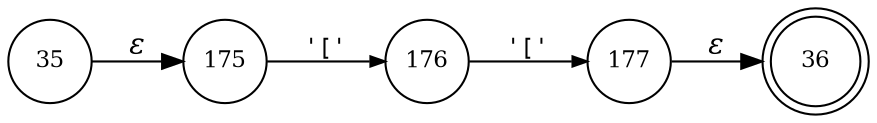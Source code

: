 digraph ATN {
rankdir=LR;
s36[fontsize=11, label="36", shape=doublecircle, fixedsize=true, width=.6];
s176[fontsize=11,label="176", shape=circle, fixedsize=true, width=.55, peripheries=1];
s177[fontsize=11,label="177", shape=circle, fixedsize=true, width=.55, peripheries=1];
s35[fontsize=11,label="35", shape=circle, fixedsize=true, width=.55, peripheries=1];
s175[fontsize=11,label="175", shape=circle, fixedsize=true, width=.55, peripheries=1];
s35 -> s175 [fontname="Times-Italic", label="&epsilon;"];
s175 -> s176 [fontsize=11, fontname="Courier", arrowsize=.7, label = "'['", arrowhead = normal];
s176 -> s177 [fontsize=11, fontname="Courier", arrowsize=.7, label = "'['", arrowhead = normal];
s177 -> s36 [fontname="Times-Italic", label="&epsilon;"];
}